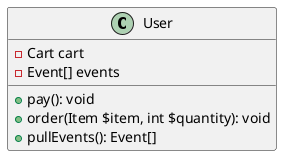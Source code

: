 @startuml

class User {
    -Cart cart
    -Event[] events
    +pay(): void
    +order(Item $item, int $quantity): void
    +pullEvents(): Event[]
}

@enduml
